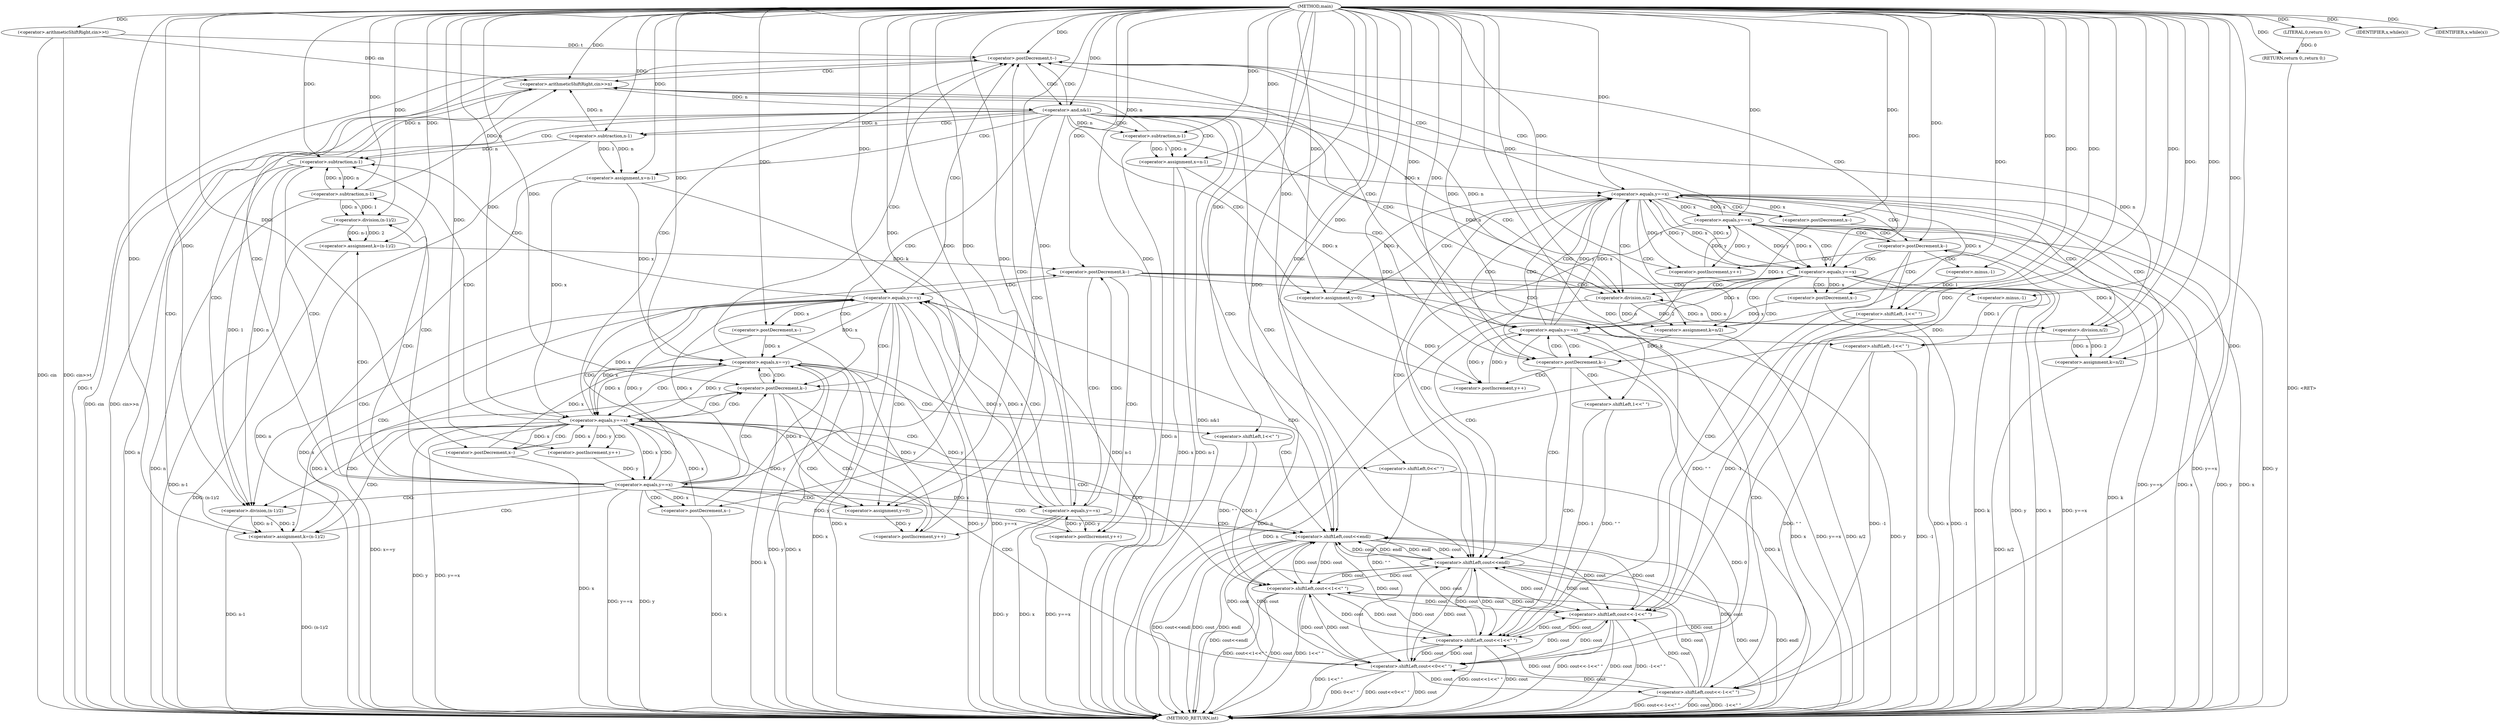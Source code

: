 digraph "main" {  
"1000101" [label = "(METHOD,main)" ]
"1000295" [label = "(METHOD_RETURN,int)" ]
"1000104" [label = "(<operator>.arithmeticShiftRight,cin>>t)" ]
"1000293" [label = "(RETURN,return 0;,return 0;)" ]
"1000108" [label = "(<operator>.postDecrement,t--)" ]
"1000294" [label = "(LITERAL,0,return 0;)" ]
"1000112" [label = "(<operator>.arithmeticShiftRight,cin>>n)" ]
"1000116" [label = "(<operator>.and,n&1)" ]
"1000121" [label = "(<operator>.assignment,x=n-1)" ]
"1000193" [label = "(<operator>.shiftLeft,cout<<endl)" ]
"1000127" [label = "(IDENTIFIER,x,while(x))" ]
"1000199" [label = "(<operator>.assignment,x=n-1)" ]
"1000290" [label = "(<operator>.shiftLeft,cout<<endl)" ]
"1000123" [label = "(<operator>.subtraction,n-1)" ]
"1000130" [label = "(<operator>.assignment,y=0)" ]
"1000134" [label = "(<operator>.assignment,k=n/2)" ]
"1000163" [label = "(<operator>.assignment,k=n/2)" ]
"1000205" [label = "(IDENTIFIER,x,while(x))" ]
"1000140" [label = "(<operator>.postDecrement,k--)" ]
"1000156" [label = "(<operator>.equals,y==x)" ]
"1000169" [label = "(<operator>.postDecrement,k--)" ]
"1000186" [label = "(<operator>.equals,y==x)" ]
"1000201" [label = "(<operator>.subtraction,n-1)" ]
"1000208" [label = "(<operator>.assignment,k=(n-1)/2)" ]
"1000216" [label = "(<operator>.assignment,y=0)" ]
"1000243" [label = "(<operator>.shiftLeft,cout<<0<<\" \")" ]
"1000248" [label = "(<operator>.postIncrement,y++)" ]
"1000258" [label = "(<operator>.assignment,k=(n-1)/2)" ]
"1000136" [label = "(<operator>.division,n/2)" ]
"1000143" [label = "(<operator>.postIncrement,y++)" ]
"1000145" [label = "(<operator>.shiftLeft,cout<<1<<\" \")" ]
"1000160" [label = "(<operator>.postDecrement,x--)" ]
"1000165" [label = "(<operator>.division,n/2)" ]
"1000172" [label = "(<operator>.postIncrement,y++)" ]
"1000174" [label = "(<operator>.shiftLeft,cout<<-1<<\" \")" ]
"1000190" [label = "(<operator>.postDecrement,x--)" ]
"1000220" [label = "(<operator>.postDecrement,k--)" ]
"1000236" [label = "(<operator>.equals,y==x)" ]
"1000251" [label = "(<operator>.equals,y==x)" ]
"1000266" [label = "(<operator>.postDecrement,k--)" ]
"1000283" [label = "(<operator>.equals,y==x)" ]
"1000151" [label = "(<operator>.equals,y==x)" ]
"1000181" [label = "(<operator>.equals,y==x)" ]
"1000210" [label = "(<operator>.division,(n-1)/2)" ]
"1000223" [label = "(<operator>.postIncrement,y++)" ]
"1000225" [label = "(<operator>.shiftLeft,cout<<1<<\" \")" ]
"1000240" [label = "(<operator>.postDecrement,x--)" ]
"1000245" [label = "(<operator>.shiftLeft,0<<\" \")" ]
"1000255" [label = "(<operator>.postDecrement,x--)" ]
"1000260" [label = "(<operator>.division,(n-1)/2)" ]
"1000269" [label = "(<operator>.postIncrement,y++)" ]
"1000271" [label = "(<operator>.shiftLeft,cout<<-1<<\" \")" ]
"1000287" [label = "(<operator>.postDecrement,x--)" ]
"1000147" [label = "(<operator>.shiftLeft,1<<\" \")" ]
"1000176" [label = "(<operator>.shiftLeft,-1<<\" \")" ]
"1000211" [label = "(<operator>.subtraction,n-1)" ]
"1000231" [label = "(<operator>.equals,x==y)" ]
"1000261" [label = "(<operator>.subtraction,n-1)" ]
"1000278" [label = "(<operator>.equals,y==x)" ]
"1000177" [label = "(<operator>.minus,-1)" ]
"1000227" [label = "(<operator>.shiftLeft,1<<\" \")" ]
"1000273" [label = "(<operator>.shiftLeft,-1<<\" \")" ]
"1000274" [label = "(<operator>.minus,-1)" ]
  "1000104" -> "1000295"  [ label = "DDG: cin"] 
  "1000104" -> "1000295"  [ label = "DDG: cin>>t"] 
  "1000108" -> "1000295"  [ label = "DDG: t"] 
  "1000112" -> "1000295"  [ label = "DDG: cin"] 
  "1000112" -> "1000295"  [ label = "DDG: cin>>n"] 
  "1000116" -> "1000295"  [ label = "DDG: n&1"] 
  "1000199" -> "1000295"  [ label = "DDG: x"] 
  "1000201" -> "1000295"  [ label = "DDG: n"] 
  "1000199" -> "1000295"  [ label = "DDG: n-1"] 
  "1000211" -> "1000295"  [ label = "DDG: n"] 
  "1000210" -> "1000295"  [ label = "DDG: n-1"] 
  "1000208" -> "1000295"  [ label = "DDG: (n-1)/2"] 
  "1000220" -> "1000295"  [ label = "DDG: k"] 
  "1000225" -> "1000295"  [ label = "DDG: cout"] 
  "1000225" -> "1000295"  [ label = "DDG: 1<<\" \""] 
  "1000225" -> "1000295"  [ label = "DDG: cout<<1<<\" \""] 
  "1000231" -> "1000295"  [ label = "DDG: x"] 
  "1000231" -> "1000295"  [ label = "DDG: y"] 
  "1000231" -> "1000295"  [ label = "DDG: x==y"] 
  "1000236" -> "1000295"  [ label = "DDG: y"] 
  "1000236" -> "1000295"  [ label = "DDG: y==x"] 
  "1000243" -> "1000295"  [ label = "DDG: cout"] 
  "1000243" -> "1000295"  [ label = "DDG: 0<<\" \""] 
  "1000243" -> "1000295"  [ label = "DDG: cout<<0<<\" \""] 
  "1000251" -> "1000295"  [ label = "DDG: y"] 
  "1000251" -> "1000295"  [ label = "DDG: y==x"] 
  "1000261" -> "1000295"  [ label = "DDG: n"] 
  "1000260" -> "1000295"  [ label = "DDG: n-1"] 
  "1000258" -> "1000295"  [ label = "DDG: (n-1)/2"] 
  "1000266" -> "1000295"  [ label = "DDG: k"] 
  "1000271" -> "1000295"  [ label = "DDG: cout"] 
  "1000273" -> "1000295"  [ label = "DDG: -1"] 
  "1000271" -> "1000295"  [ label = "DDG: -1<<\" \""] 
  "1000271" -> "1000295"  [ label = "DDG: cout<<-1<<\" \""] 
  "1000278" -> "1000295"  [ label = "DDG: y"] 
  "1000278" -> "1000295"  [ label = "DDG: x"] 
  "1000278" -> "1000295"  [ label = "DDG: y==x"] 
  "1000290" -> "1000295"  [ label = "DDG: cout"] 
  "1000290" -> "1000295"  [ label = "DDG: endl"] 
  "1000290" -> "1000295"  [ label = "DDG: cout<<endl"] 
  "1000283" -> "1000295"  [ label = "DDG: y"] 
  "1000283" -> "1000295"  [ label = "DDG: x"] 
  "1000283" -> "1000295"  [ label = "DDG: y==x"] 
  "1000287" -> "1000295"  [ label = "DDG: x"] 
  "1000255" -> "1000295"  [ label = "DDG: x"] 
  "1000240" -> "1000295"  [ label = "DDG: x"] 
  "1000121" -> "1000295"  [ label = "DDG: x"] 
  "1000123" -> "1000295"  [ label = "DDG: n"] 
  "1000121" -> "1000295"  [ label = "DDG: n-1"] 
  "1000136" -> "1000295"  [ label = "DDG: n"] 
  "1000134" -> "1000295"  [ label = "DDG: n/2"] 
  "1000140" -> "1000295"  [ label = "DDG: k"] 
  "1000145" -> "1000295"  [ label = "DDG: cout"] 
  "1000145" -> "1000295"  [ label = "DDG: 1<<\" \""] 
  "1000145" -> "1000295"  [ label = "DDG: cout<<1<<\" \""] 
  "1000151" -> "1000295"  [ label = "DDG: y"] 
  "1000151" -> "1000295"  [ label = "DDG: x"] 
  "1000151" -> "1000295"  [ label = "DDG: y==x"] 
  "1000156" -> "1000295"  [ label = "DDG: y"] 
  "1000156" -> "1000295"  [ label = "DDG: y==x"] 
  "1000165" -> "1000295"  [ label = "DDG: n"] 
  "1000163" -> "1000295"  [ label = "DDG: n/2"] 
  "1000169" -> "1000295"  [ label = "DDG: k"] 
  "1000174" -> "1000295"  [ label = "DDG: cout"] 
  "1000176" -> "1000295"  [ label = "DDG: -1"] 
  "1000174" -> "1000295"  [ label = "DDG: -1<<\" \""] 
  "1000174" -> "1000295"  [ label = "DDG: cout<<-1<<\" \""] 
  "1000181" -> "1000295"  [ label = "DDG: y"] 
  "1000181" -> "1000295"  [ label = "DDG: x"] 
  "1000181" -> "1000295"  [ label = "DDG: y==x"] 
  "1000193" -> "1000295"  [ label = "DDG: cout"] 
  "1000193" -> "1000295"  [ label = "DDG: endl"] 
  "1000193" -> "1000295"  [ label = "DDG: cout<<endl"] 
  "1000186" -> "1000295"  [ label = "DDG: y"] 
  "1000186" -> "1000295"  [ label = "DDG: x"] 
  "1000186" -> "1000295"  [ label = "DDG: y==x"] 
  "1000190" -> "1000295"  [ label = "DDG: x"] 
  "1000160" -> "1000295"  [ label = "DDG: x"] 
  "1000293" -> "1000295"  [ label = "DDG: <RET>"] 
  "1000294" -> "1000293"  [ label = "DDG: 0"] 
  "1000101" -> "1000293"  [ label = "DDG: "] 
  "1000101" -> "1000104"  [ label = "DDG: "] 
  "1000101" -> "1000294"  [ label = "DDG: "] 
  "1000104" -> "1000108"  [ label = "DDG: t"] 
  "1000101" -> "1000108"  [ label = "DDG: "] 
  "1000104" -> "1000112"  [ label = "DDG: cin"] 
  "1000101" -> "1000112"  [ label = "DDG: "] 
  "1000201" -> "1000112"  [ label = "DDG: n"] 
  "1000211" -> "1000112"  [ label = "DDG: n"] 
  "1000261" -> "1000112"  [ label = "DDG: n"] 
  "1000123" -> "1000112"  [ label = "DDG: n"] 
  "1000136" -> "1000112"  [ label = "DDG: n"] 
  "1000165" -> "1000112"  [ label = "DDG: n"] 
  "1000112" -> "1000116"  [ label = "DDG: n"] 
  "1000101" -> "1000116"  [ label = "DDG: "] 
  "1000123" -> "1000121"  [ label = "DDG: n"] 
  "1000123" -> "1000121"  [ label = "DDG: 1"] 
  "1000101" -> "1000121"  [ label = "DDG: "] 
  "1000101" -> "1000127"  [ label = "DDG: "] 
  "1000225" -> "1000193"  [ label = "DDG: cout"] 
  "1000243" -> "1000193"  [ label = "DDG: cout"] 
  "1000271" -> "1000193"  [ label = "DDG: cout"] 
  "1000290" -> "1000193"  [ label = "DDG: cout"] 
  "1000145" -> "1000193"  [ label = "DDG: cout"] 
  "1000174" -> "1000193"  [ label = "DDG: cout"] 
  "1000101" -> "1000193"  [ label = "DDG: "] 
  "1000290" -> "1000193"  [ label = "DDG: endl"] 
  "1000201" -> "1000199"  [ label = "DDG: n"] 
  "1000201" -> "1000199"  [ label = "DDG: 1"] 
  "1000116" -> "1000123"  [ label = "DDG: n"] 
  "1000101" -> "1000123"  [ label = "DDG: "] 
  "1000101" -> "1000130"  [ label = "DDG: "] 
  "1000136" -> "1000134"  [ label = "DDG: n"] 
  "1000136" -> "1000134"  [ label = "DDG: 2"] 
  "1000165" -> "1000163"  [ label = "DDG: 2"] 
  "1000165" -> "1000163"  [ label = "DDG: n"] 
  "1000101" -> "1000199"  [ label = "DDG: "] 
  "1000101" -> "1000205"  [ label = "DDG: "] 
  "1000225" -> "1000290"  [ label = "DDG: cout"] 
  "1000243" -> "1000290"  [ label = "DDG: cout"] 
  "1000271" -> "1000290"  [ label = "DDG: cout"] 
  "1000145" -> "1000290"  [ label = "DDG: cout"] 
  "1000174" -> "1000290"  [ label = "DDG: cout"] 
  "1000193" -> "1000290"  [ label = "DDG: cout"] 
  "1000101" -> "1000290"  [ label = "DDG: "] 
  "1000193" -> "1000290"  [ label = "DDG: endl"] 
  "1000101" -> "1000134"  [ label = "DDG: "] 
  "1000101" -> "1000163"  [ label = "DDG: "] 
  "1000116" -> "1000201"  [ label = "DDG: n"] 
  "1000101" -> "1000201"  [ label = "DDG: "] 
  "1000210" -> "1000208"  [ label = "DDG: 2"] 
  "1000210" -> "1000208"  [ label = "DDG: n-1"] 
  "1000101" -> "1000216"  [ label = "DDG: "] 
  "1000260" -> "1000258"  [ label = "DDG: n-1"] 
  "1000260" -> "1000258"  [ label = "DDG: 2"] 
  "1000123" -> "1000136"  [ label = "DDG: n"] 
  "1000165" -> "1000136"  [ label = "DDG: n"] 
  "1000101" -> "1000136"  [ label = "DDG: "] 
  "1000134" -> "1000140"  [ label = "DDG: k"] 
  "1000101" -> "1000140"  [ label = "DDG: "] 
  "1000130" -> "1000156"  [ label = "DDG: y"] 
  "1000151" -> "1000156"  [ label = "DDG: y"] 
  "1000101" -> "1000156"  [ label = "DDG: "] 
  "1000121" -> "1000156"  [ label = "DDG: x"] 
  "1000151" -> "1000156"  [ label = "DDG: x"] 
  "1000186" -> "1000156"  [ label = "DDG: x"] 
  "1000190" -> "1000156"  [ label = "DDG: x"] 
  "1000160" -> "1000156"  [ label = "DDG: x"] 
  "1000136" -> "1000165"  [ label = "DDG: n"] 
  "1000101" -> "1000165"  [ label = "DDG: "] 
  "1000163" -> "1000169"  [ label = "DDG: k"] 
  "1000101" -> "1000169"  [ label = "DDG: "] 
  "1000156" -> "1000186"  [ label = "DDG: y"] 
  "1000181" -> "1000186"  [ label = "DDG: y"] 
  "1000101" -> "1000186"  [ label = "DDG: "] 
  "1000156" -> "1000186"  [ label = "DDG: x"] 
  "1000181" -> "1000186"  [ label = "DDG: x"] 
  "1000101" -> "1000208"  [ label = "DDG: "] 
  "1000225" -> "1000243"  [ label = "DDG: cout"] 
  "1000271" -> "1000243"  [ label = "DDG: cout"] 
  "1000290" -> "1000243"  [ label = "DDG: cout"] 
  "1000145" -> "1000243"  [ label = "DDG: cout"] 
  "1000174" -> "1000243"  [ label = "DDG: cout"] 
  "1000193" -> "1000243"  [ label = "DDG: cout"] 
  "1000101" -> "1000243"  [ label = "DDG: "] 
  "1000245" -> "1000243"  [ label = "DDG: \" \""] 
  "1000245" -> "1000243"  [ label = "DDG: 0"] 
  "1000236" -> "1000248"  [ label = "DDG: y"] 
  "1000101" -> "1000248"  [ label = "DDG: "] 
  "1000101" -> "1000258"  [ label = "DDG: "] 
  "1000130" -> "1000143"  [ label = "DDG: y"] 
  "1000151" -> "1000143"  [ label = "DDG: y"] 
  "1000101" -> "1000143"  [ label = "DDG: "] 
  "1000225" -> "1000145"  [ label = "DDG: cout"] 
  "1000243" -> "1000145"  [ label = "DDG: cout"] 
  "1000271" -> "1000145"  [ label = "DDG: cout"] 
  "1000290" -> "1000145"  [ label = "DDG: cout"] 
  "1000174" -> "1000145"  [ label = "DDG: cout"] 
  "1000193" -> "1000145"  [ label = "DDG: cout"] 
  "1000101" -> "1000145"  [ label = "DDG: "] 
  "1000147" -> "1000145"  [ label = "DDG: 1"] 
  "1000147" -> "1000145"  [ label = "DDG: \" \""] 
  "1000156" -> "1000160"  [ label = "DDG: x"] 
  "1000101" -> "1000160"  [ label = "DDG: "] 
  "1000156" -> "1000172"  [ label = "DDG: y"] 
  "1000181" -> "1000172"  [ label = "DDG: y"] 
  "1000101" -> "1000172"  [ label = "DDG: "] 
  "1000225" -> "1000174"  [ label = "DDG: cout"] 
  "1000243" -> "1000174"  [ label = "DDG: cout"] 
  "1000271" -> "1000174"  [ label = "DDG: cout"] 
  "1000290" -> "1000174"  [ label = "DDG: cout"] 
  "1000145" -> "1000174"  [ label = "DDG: cout"] 
  "1000193" -> "1000174"  [ label = "DDG: cout"] 
  "1000101" -> "1000174"  [ label = "DDG: "] 
  "1000176" -> "1000174"  [ label = "DDG: \" \""] 
  "1000176" -> "1000174"  [ label = "DDG: -1"] 
  "1000186" -> "1000190"  [ label = "DDG: x"] 
  "1000101" -> "1000190"  [ label = "DDG: "] 
  "1000211" -> "1000210"  [ label = "DDG: n"] 
  "1000211" -> "1000210"  [ label = "DDG: 1"] 
  "1000101" -> "1000210"  [ label = "DDG: "] 
  "1000208" -> "1000220"  [ label = "DDG: k"] 
  "1000101" -> "1000220"  [ label = "DDG: "] 
  "1000216" -> "1000236"  [ label = "DDG: y"] 
  "1000231" -> "1000236"  [ label = "DDG: y"] 
  "1000101" -> "1000236"  [ label = "DDG: "] 
  "1000199" -> "1000236"  [ label = "DDG: x"] 
  "1000231" -> "1000236"  [ label = "DDG: x"] 
  "1000283" -> "1000236"  [ label = "DDG: x"] 
  "1000287" -> "1000236"  [ label = "DDG: x"] 
  "1000255" -> "1000236"  [ label = "DDG: x"] 
  "1000240" -> "1000236"  [ label = "DDG: x"] 
  "1000101" -> "1000245"  [ label = "DDG: "] 
  "1000248" -> "1000251"  [ label = "DDG: y"] 
  "1000101" -> "1000251"  [ label = "DDG: "] 
  "1000236" -> "1000251"  [ label = "DDG: x"] 
  "1000261" -> "1000260"  [ label = "DDG: 1"] 
  "1000261" -> "1000260"  [ label = "DDG: n"] 
  "1000101" -> "1000260"  [ label = "DDG: "] 
  "1000258" -> "1000266"  [ label = "DDG: k"] 
  "1000101" -> "1000266"  [ label = "DDG: "] 
  "1000251" -> "1000283"  [ label = "DDG: y"] 
  "1000278" -> "1000283"  [ label = "DDG: y"] 
  "1000101" -> "1000283"  [ label = "DDG: "] 
  "1000251" -> "1000283"  [ label = "DDG: x"] 
  "1000278" -> "1000283"  [ label = "DDG: x"] 
  "1000101" -> "1000147"  [ label = "DDG: "] 
  "1000143" -> "1000151"  [ label = "DDG: y"] 
  "1000101" -> "1000151"  [ label = "DDG: "] 
  "1000121" -> "1000151"  [ label = "DDG: x"] 
  "1000186" -> "1000151"  [ label = "DDG: x"] 
  "1000190" -> "1000151"  [ label = "DDG: x"] 
  "1000160" -> "1000151"  [ label = "DDG: x"] 
  "1000177" -> "1000176"  [ label = "DDG: 1"] 
  "1000101" -> "1000176"  [ label = "DDG: "] 
  "1000172" -> "1000181"  [ label = "DDG: y"] 
  "1000101" -> "1000181"  [ label = "DDG: "] 
  "1000156" -> "1000181"  [ label = "DDG: x"] 
  "1000201" -> "1000211"  [ label = "DDG: n"] 
  "1000261" -> "1000211"  [ label = "DDG: n"] 
  "1000101" -> "1000211"  [ label = "DDG: "] 
  "1000216" -> "1000223"  [ label = "DDG: y"] 
  "1000231" -> "1000223"  [ label = "DDG: y"] 
  "1000101" -> "1000223"  [ label = "DDG: "] 
  "1000243" -> "1000225"  [ label = "DDG: cout"] 
  "1000271" -> "1000225"  [ label = "DDG: cout"] 
  "1000290" -> "1000225"  [ label = "DDG: cout"] 
  "1000145" -> "1000225"  [ label = "DDG: cout"] 
  "1000174" -> "1000225"  [ label = "DDG: cout"] 
  "1000193" -> "1000225"  [ label = "DDG: cout"] 
  "1000101" -> "1000225"  [ label = "DDG: "] 
  "1000227" -> "1000225"  [ label = "DDG: 1"] 
  "1000227" -> "1000225"  [ label = "DDG: \" \""] 
  "1000236" -> "1000240"  [ label = "DDG: x"] 
  "1000101" -> "1000240"  [ label = "DDG: "] 
  "1000251" -> "1000255"  [ label = "DDG: x"] 
  "1000101" -> "1000255"  [ label = "DDG: "] 
  "1000211" -> "1000261"  [ label = "DDG: n"] 
  "1000101" -> "1000261"  [ label = "DDG: "] 
  "1000251" -> "1000269"  [ label = "DDG: y"] 
  "1000278" -> "1000269"  [ label = "DDG: y"] 
  "1000101" -> "1000269"  [ label = "DDG: "] 
  "1000243" -> "1000271"  [ label = "DDG: cout"] 
  "1000101" -> "1000271"  [ label = "DDG: "] 
  "1000273" -> "1000271"  [ label = "DDG: -1"] 
  "1000273" -> "1000271"  [ label = "DDG: \" \""] 
  "1000283" -> "1000287"  [ label = "DDG: x"] 
  "1000101" -> "1000287"  [ label = "DDG: "] 
  "1000101" -> "1000177"  [ label = "DDG: "] 
  "1000101" -> "1000227"  [ label = "DDG: "] 
  "1000199" -> "1000231"  [ label = "DDG: x"] 
  "1000283" -> "1000231"  [ label = "DDG: x"] 
  "1000287" -> "1000231"  [ label = "DDG: x"] 
  "1000255" -> "1000231"  [ label = "DDG: x"] 
  "1000240" -> "1000231"  [ label = "DDG: x"] 
  "1000101" -> "1000231"  [ label = "DDG: "] 
  "1000223" -> "1000231"  [ label = "DDG: y"] 
  "1000274" -> "1000273"  [ label = "DDG: 1"] 
  "1000101" -> "1000273"  [ label = "DDG: "] 
  "1000269" -> "1000278"  [ label = "DDG: y"] 
  "1000101" -> "1000278"  [ label = "DDG: "] 
  "1000251" -> "1000278"  [ label = "DDG: x"] 
  "1000101" -> "1000274"  [ label = "DDG: "] 
  "1000108" -> "1000112"  [ label = "CDG: "] 
  "1000108" -> "1000116"  [ label = "CDG: "] 
  "1000116" -> "1000199"  [ label = "CDG: "] 
  "1000116" -> "1000201"  [ label = "CDG: "] 
  "1000116" -> "1000123"  [ label = "CDG: "] 
  "1000116" -> "1000121"  [ label = "CDG: "] 
  "1000116" -> "1000130"  [ label = "CDG: "] 
  "1000116" -> "1000136"  [ label = "CDG: "] 
  "1000116" -> "1000108"  [ label = "CDG: "] 
  "1000116" -> "1000193"  [ label = "CDG: "] 
  "1000116" -> "1000140"  [ label = "CDG: "] 
  "1000116" -> "1000134"  [ label = "CDG: "] 
  "1000116" -> "1000211"  [ label = "CDG: "] 
  "1000116" -> "1000208"  [ label = "CDG: "] 
  "1000116" -> "1000216"  [ label = "CDG: "] 
  "1000116" -> "1000210"  [ label = "CDG: "] 
  "1000116" -> "1000220"  [ label = "CDG: "] 
  "1000116" -> "1000290"  [ label = "CDG: "] 
  "1000140" -> "1000156"  [ label = "CDG: "] 
  "1000140" -> "1000151"  [ label = "CDG: "] 
  "1000140" -> "1000145"  [ label = "CDG: "] 
  "1000140" -> "1000143"  [ label = "CDG: "] 
  "1000140" -> "1000147"  [ label = "CDG: "] 
  "1000156" -> "1000165"  [ label = "CDG: "] 
  "1000156" -> "1000160"  [ label = "CDG: "] 
  "1000156" -> "1000169"  [ label = "CDG: "] 
  "1000156" -> "1000163"  [ label = "CDG: "] 
  "1000156" -> "1000108"  [ label = "CDG: "] 
  "1000156" -> "1000130"  [ label = "CDG: "] 
  "1000156" -> "1000136"  [ label = "CDG: "] 
  "1000156" -> "1000193"  [ label = "CDG: "] 
  "1000156" -> "1000140"  [ label = "CDG: "] 
  "1000156" -> "1000134"  [ label = "CDG: "] 
  "1000169" -> "1000174"  [ label = "CDG: "] 
  "1000169" -> "1000176"  [ label = "CDG: "] 
  "1000169" -> "1000186"  [ label = "CDG: "] 
  "1000169" -> "1000172"  [ label = "CDG: "] 
  "1000169" -> "1000177"  [ label = "CDG: "] 
  "1000169" -> "1000181"  [ label = "CDG: "] 
  "1000186" -> "1000190"  [ label = "CDG: "] 
  "1000186" -> "1000130"  [ label = "CDG: "] 
  "1000186" -> "1000136"  [ label = "CDG: "] 
  "1000186" -> "1000108"  [ label = "CDG: "] 
  "1000186" -> "1000193"  [ label = "CDG: "] 
  "1000186" -> "1000140"  [ label = "CDG: "] 
  "1000186" -> "1000134"  [ label = "CDG: "] 
  "1000220" -> "1000227"  [ label = "CDG: "] 
  "1000220" -> "1000236"  [ label = "CDG: "] 
  "1000220" -> "1000225"  [ label = "CDG: "] 
  "1000220" -> "1000231"  [ label = "CDG: "] 
  "1000220" -> "1000223"  [ label = "CDG: "] 
  "1000236" -> "1000243"  [ label = "CDG: "] 
  "1000236" -> "1000251"  [ label = "CDG: "] 
  "1000236" -> "1000248"  [ label = "CDG: "] 
  "1000236" -> "1000240"  [ label = "CDG: "] 
  "1000236" -> "1000245"  [ label = "CDG: "] 
  "1000236" -> "1000108"  [ label = "CDG: "] 
  "1000236" -> "1000211"  [ label = "CDG: "] 
  "1000236" -> "1000208"  [ label = "CDG: "] 
  "1000236" -> "1000216"  [ label = "CDG: "] 
  "1000236" -> "1000210"  [ label = "CDG: "] 
  "1000236" -> "1000220"  [ label = "CDG: "] 
  "1000236" -> "1000290"  [ label = "CDG: "] 
  "1000251" -> "1000258"  [ label = "CDG: "] 
  "1000251" -> "1000260"  [ label = "CDG: "] 
  "1000251" -> "1000255"  [ label = "CDG: "] 
  "1000251" -> "1000261"  [ label = "CDG: "] 
  "1000251" -> "1000266"  [ label = "CDG: "] 
  "1000251" -> "1000108"  [ label = "CDG: "] 
  "1000251" -> "1000211"  [ label = "CDG: "] 
  "1000251" -> "1000208"  [ label = "CDG: "] 
  "1000251" -> "1000216"  [ label = "CDG: "] 
  "1000251" -> "1000210"  [ label = "CDG: "] 
  "1000251" -> "1000220"  [ label = "CDG: "] 
  "1000251" -> "1000290"  [ label = "CDG: "] 
  "1000266" -> "1000274"  [ label = "CDG: "] 
  "1000266" -> "1000269"  [ label = "CDG: "] 
  "1000266" -> "1000273"  [ label = "CDG: "] 
  "1000266" -> "1000283"  [ label = "CDG: "] 
  "1000266" -> "1000271"  [ label = "CDG: "] 
  "1000266" -> "1000278"  [ label = "CDG: "] 
  "1000283" -> "1000287"  [ label = "CDG: "] 
  "1000283" -> "1000108"  [ label = "CDG: "] 
  "1000283" -> "1000211"  [ label = "CDG: "] 
  "1000283" -> "1000208"  [ label = "CDG: "] 
  "1000283" -> "1000216"  [ label = "CDG: "] 
  "1000283" -> "1000210"  [ label = "CDG: "] 
  "1000283" -> "1000220"  [ label = "CDG: "] 
  "1000283" -> "1000290"  [ label = "CDG: "] 
  "1000151" -> "1000140"  [ label = "CDG: "] 
  "1000151" -> "1000156"  [ label = "CDG: "] 
  "1000151" -> "1000108"  [ label = "CDG: "] 
  "1000151" -> "1000193"  [ label = "CDG: "] 
  "1000181" -> "1000169"  [ label = "CDG: "] 
  "1000181" -> "1000186"  [ label = "CDG: "] 
  "1000181" -> "1000108"  [ label = "CDG: "] 
  "1000181" -> "1000193"  [ label = "CDG: "] 
  "1000231" -> "1000220"  [ label = "CDG: "] 
  "1000231" -> "1000236"  [ label = "CDG: "] 
  "1000231" -> "1000290"  [ label = "CDG: "] 
  "1000231" -> "1000108"  [ label = "CDG: "] 
  "1000278" -> "1000266"  [ label = "CDG: "] 
  "1000278" -> "1000290"  [ label = "CDG: "] 
  "1000278" -> "1000283"  [ label = "CDG: "] 
  "1000278" -> "1000108"  [ label = "CDG: "] 
}
